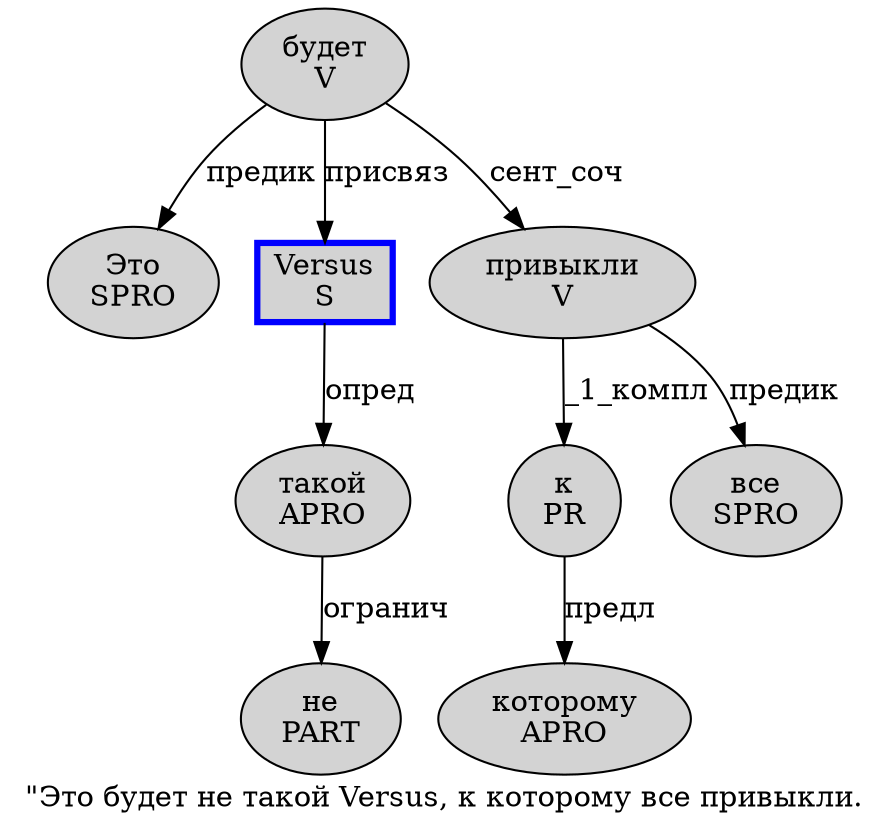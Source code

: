 digraph SENTENCE_356 {
	graph [label="\"Это будет не такой Versus, к которому все привыкли."]
	node [style=filled]
		1 [label="Это
SPRO" color="" fillcolor=lightgray penwidth=1 shape=ellipse]
		2 [label="будет
V" color="" fillcolor=lightgray penwidth=1 shape=ellipse]
		3 [label="не
PART" color="" fillcolor=lightgray penwidth=1 shape=ellipse]
		4 [label="такой
APRO" color="" fillcolor=lightgray penwidth=1 shape=ellipse]
		5 [label="Versus
S" color=blue fillcolor=lightgray penwidth=3 shape=box]
		7 [label="к
PR" color="" fillcolor=lightgray penwidth=1 shape=ellipse]
		8 [label="которому
APRO" color="" fillcolor=lightgray penwidth=1 shape=ellipse]
		9 [label="все
SPRO" color="" fillcolor=lightgray penwidth=1 shape=ellipse]
		10 [label="привыкли
V" color="" fillcolor=lightgray penwidth=1 shape=ellipse]
			7 -> 8 [label="предл"]
			5 -> 4 [label="опред"]
			2 -> 1 [label="предик"]
			2 -> 5 [label="присвяз"]
			2 -> 10 [label="сент_соч"]
			10 -> 7 [label="_1_компл"]
			10 -> 9 [label="предик"]
			4 -> 3 [label="огранич"]
}